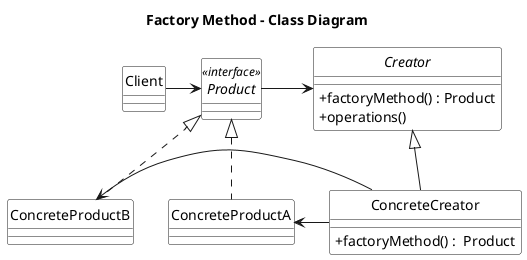 @startuml Factory Method


'START STYLE
skinparam{
    monochrome true
    'shadowing false
    classBackgroundColor white
    noteBackgroundColor white
    ClassAttributeIconSize 0
}
hide circle
'END STYLE

title Factory Method - Class Diagram

interface Creator{
    + factoryMethod() : Product
    + operations()
}

class ConcreteCreator extends Creator{
    + factoryMethod() :  Product 
    
}
note right of ConcreteCreator::FactoryMethod
    implements 
    <b>Factory Method</b>
end note

interface Product<<interface>>


class ConcreteProductA implements Product
class ConcreteProductB implements Product



class Client



Product -right> Creator

ConcreteCreator -left> ConcreteProductA
ConcreteCreator -left> ConcreteProductB

Client -right> Product





@enduml